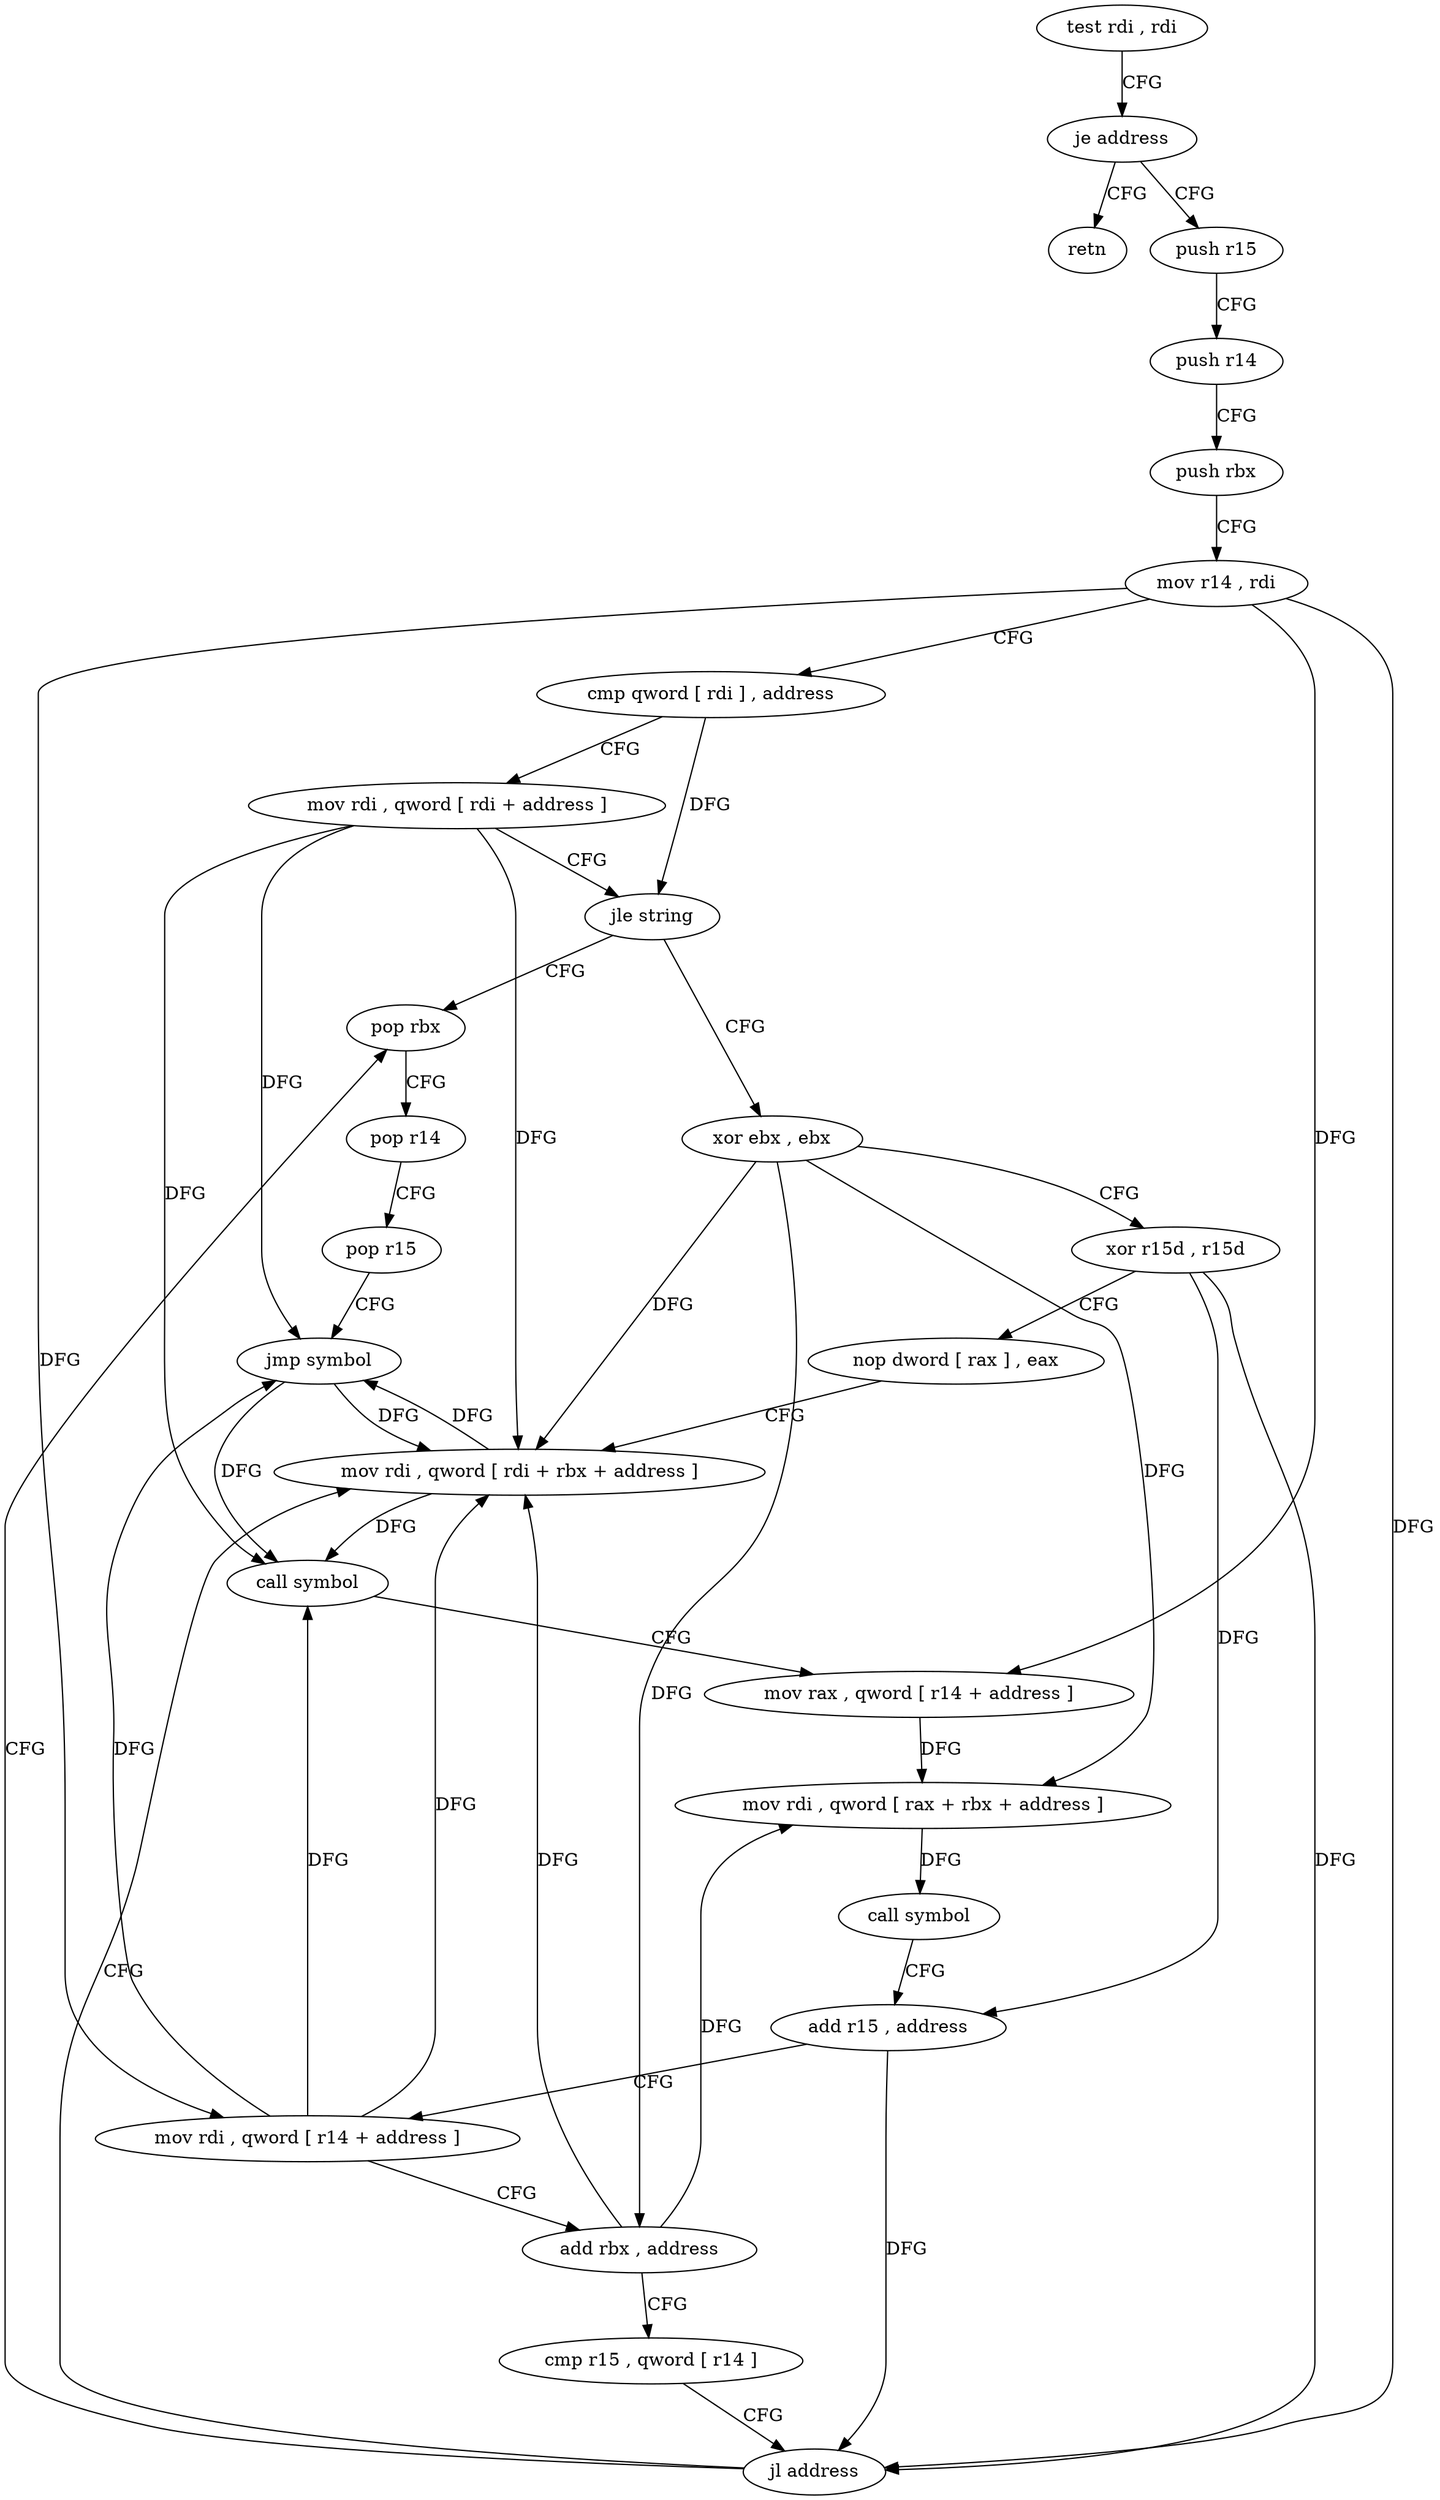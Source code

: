 digraph "func" {
"4264128" [label = "test rdi , rdi" ]
"4264131" [label = "je address" ]
"4264211" [label = "retn" ]
"4264133" [label = "push r15" ]
"4264135" [label = "push r14" ]
"4264137" [label = "push rbx" ]
"4264138" [label = "mov r14 , rdi" ]
"4264141" [label = "cmp qword [ rdi ] , address" ]
"4264145" [label = "mov rdi , qword [ rdi + address ]" ]
"4264149" [label = "jle string" ]
"4264201" [label = "pop rbx" ]
"4264151" [label = "xor ebx , ebx" ]
"4264202" [label = "pop r14" ]
"4264204" [label = "pop r15" ]
"4264206" [label = "jmp symbol" ]
"4264153" [label = "xor r15d , r15d" ]
"4264156" [label = "nop dword [ rax ] , eax" ]
"4264160" [label = "mov rdi , qword [ rdi + rbx + address ]" ]
"4264165" [label = "call symbol" ]
"4264170" [label = "mov rax , qword [ r14 + address ]" ]
"4264174" [label = "mov rdi , qword [ rax + rbx + address ]" ]
"4264179" [label = "call symbol" ]
"4264184" [label = "add r15 , address" ]
"4264188" [label = "mov rdi , qword [ r14 + address ]" ]
"4264192" [label = "add rbx , address" ]
"4264196" [label = "cmp r15 , qword [ r14 ]" ]
"4264199" [label = "jl address" ]
"4264128" -> "4264131" [ label = "CFG" ]
"4264131" -> "4264211" [ label = "CFG" ]
"4264131" -> "4264133" [ label = "CFG" ]
"4264133" -> "4264135" [ label = "CFG" ]
"4264135" -> "4264137" [ label = "CFG" ]
"4264137" -> "4264138" [ label = "CFG" ]
"4264138" -> "4264141" [ label = "CFG" ]
"4264138" -> "4264170" [ label = "DFG" ]
"4264138" -> "4264188" [ label = "DFG" ]
"4264138" -> "4264199" [ label = "DFG" ]
"4264141" -> "4264145" [ label = "CFG" ]
"4264141" -> "4264149" [ label = "DFG" ]
"4264145" -> "4264149" [ label = "CFG" ]
"4264145" -> "4264206" [ label = "DFG" ]
"4264145" -> "4264160" [ label = "DFG" ]
"4264145" -> "4264165" [ label = "DFG" ]
"4264149" -> "4264201" [ label = "CFG" ]
"4264149" -> "4264151" [ label = "CFG" ]
"4264201" -> "4264202" [ label = "CFG" ]
"4264151" -> "4264153" [ label = "CFG" ]
"4264151" -> "4264160" [ label = "DFG" ]
"4264151" -> "4264174" [ label = "DFG" ]
"4264151" -> "4264192" [ label = "DFG" ]
"4264202" -> "4264204" [ label = "CFG" ]
"4264204" -> "4264206" [ label = "CFG" ]
"4264206" -> "4264160" [ label = "DFG" ]
"4264206" -> "4264165" [ label = "DFG" ]
"4264153" -> "4264156" [ label = "CFG" ]
"4264153" -> "4264184" [ label = "DFG" ]
"4264153" -> "4264199" [ label = "DFG" ]
"4264156" -> "4264160" [ label = "CFG" ]
"4264160" -> "4264165" [ label = "DFG" ]
"4264160" -> "4264206" [ label = "DFG" ]
"4264165" -> "4264170" [ label = "CFG" ]
"4264170" -> "4264174" [ label = "DFG" ]
"4264174" -> "4264179" [ label = "DFG" ]
"4264179" -> "4264184" [ label = "CFG" ]
"4264184" -> "4264188" [ label = "CFG" ]
"4264184" -> "4264199" [ label = "DFG" ]
"4264188" -> "4264192" [ label = "CFG" ]
"4264188" -> "4264206" [ label = "DFG" ]
"4264188" -> "4264165" [ label = "DFG" ]
"4264188" -> "4264160" [ label = "DFG" ]
"4264192" -> "4264196" [ label = "CFG" ]
"4264192" -> "4264160" [ label = "DFG" ]
"4264192" -> "4264174" [ label = "DFG" ]
"4264196" -> "4264199" [ label = "CFG" ]
"4264199" -> "4264160" [ label = "CFG" ]
"4264199" -> "4264201" [ label = "CFG" ]
}
